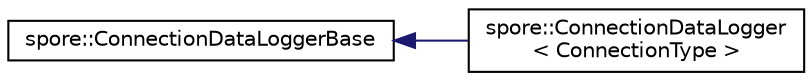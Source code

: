 digraph "Graphical Class Hierarchy"
{
  edge [fontname="Helvetica",fontsize="10",labelfontname="Helvetica",labelfontsize="10"];
  node [fontname="Helvetica",fontsize="10",shape=record];
  rankdir="LR";
  Node0 [label="spore::ConnectionDataLoggerBase",height=0.2,width=0.4,color="black", fillcolor="white", style="filled",URL="$classspore_1_1ConnectionDataLoggerBase.html",tooltip="Base class to all data loggers for connections. "];
  Node0 -> Node1 [dir="back",color="midnightblue",fontsize="10",style="solid",fontname="Helvetica"];
  Node1 [label="spore::ConnectionDataLogger\l\< ConnectionType \>",height=0.2,width=0.4,color="black", fillcolor="white", style="filled",URL="$classspore_1_1ConnectionDataLogger.html",tooltip="Generic version of data logger for connections. "];
}
